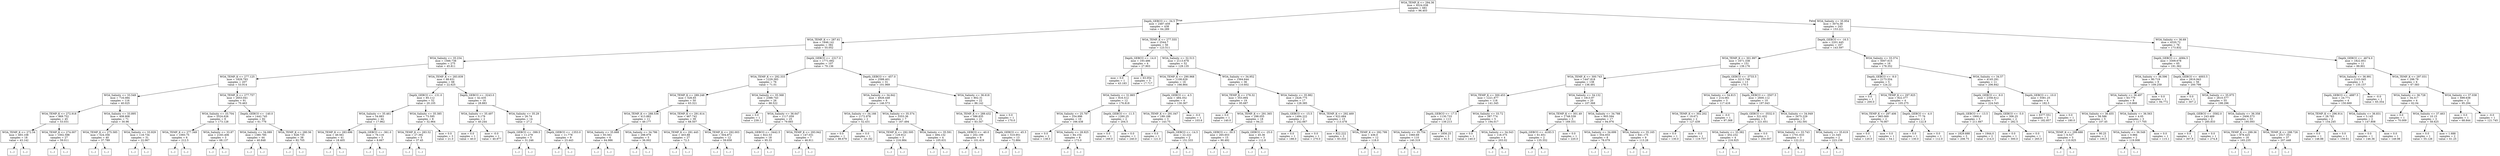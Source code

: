 digraph Tree {
node [shape=box] ;
0 [label="WOA_TEMP_K <= 294.36\nmse = 4524.038\nsamples = 681\nvalue = 96.403"] ;
1 [label="Depth_GEBCO <= -34.5\nmse = 2487.459\nsamples = 438\nvalue = 64.289"] ;
0 -> 1 [labeldistance=2.5, labelangle=45, headlabel="True"] ;
2 [label="WOA_TEMP_K <= 287.61\nmse = 1846.141\nsamples = 382\nvalue = 55.052"] ;
1 -> 2 ;
3 [label="WOA_Salinity <= 35.234\nmse = 1566.738\nsamples = 275\nvalue = 45.811"] ;
2 -> 3 ;
4 [label="WOA_TEMP_K <= 277.125\nmse = 1829.793\nsamples = 207\nvalue = 53.914"] ;
3 -> 4 ;
5 [label="WOA_Salinity <= 33.549\nmse = 716.084\nsamples = 116\nvalue = 40.025"] ;
4 -> 5 ;
6 [label="WOA_TEMP_K <= 272.918\nmse = 869.752\nsamples = 45\nvalue = 53.031"] ;
5 -> 6 ;
7 [label="WOA_TEMP_K <= 272.54\nmse = 493.108\nsamples = 18\nvalue = 43.142"] ;
6 -> 7 ;
8 [label="(...)"] ;
7 -> 8 ;
23 [label="(...)"] ;
7 -> 23 ;
26 [label="WOA_TEMP_K <= 274.007\nmse = 1002.598\nsamples = 27\nvalue = 59.011"] ;
6 -> 26 ;
27 [label="(...)"] ;
26 -> 27 ;
40 [label="(...)"] ;
26 -> 40 ;
43 [label="WOA_Salinity <= 33.895\nmse = 408.908\nsamples = 71\nvalue = 30.96"] ;
5 -> 43 ;
44 [label="WOA_TEMP_K <= 275.585\nmse = 524.356\nsamples = 40\nvalue = 37.789"] ;
43 -> 44 ;
45 [label="(...)"] ;
44 -> 45 ;
114 [label="(...)"] ;
44 -> 114 ;
121 [label="WOA_Salinity <= 33.929\nmse = 118.734\nsamples = 31\nvalue = 22.067"] ;
43 -> 121 ;
122 [label="(...)"] ;
121 -> 122 ;
147 [label="(...)"] ;
121 -> 147 ;
180 [label="WOA_TEMP_K <= 277.757\nmse = 2653.041\nsamples = 91\nvalue = 70.463"] ;
4 -> 180 ;
181 [label="WOA_Salinity <= 33.704\nmse = 5524.626\nsamples = 9\nvalue = 173.128"] ;
180 -> 181 ;
182 [label="WOA_TEMP_K <= 277.349\nmse = 1093.75\nsamples = 6\nvalue = 212.5"] ;
181 -> 182 ;
183 [label="(...)"] ;
182 -> 183 ;
184 [label="(...)"] ;
182 -> 184 ;
189 [label="WOA_Salinity <= 33.87\nmse = 2183.406\nsamples = 3\nvalue = 68.137"] ;
181 -> 189 ;
190 [label="(...)"] ;
189 -> 190 ;
193 [label="(...)"] ;
189 -> 193 ;
194 [label="Depth_GEBCO <= -140.0\nmse = 1442.745\nsamples = 82\nvalue = 61.776"] ;
180 -> 194 ;
195 [label="WOA_Salinity <= 34.089\nmse = 1380.785\nsamples = 44\nvalue = 40.848"] ;
194 -> 195 ;
196 [label="(...)"] ;
195 -> 196 ;
231 [label="(...)"] ;
195 -> 231 ;
280 [label="WOA_TEMP_K <= 280.56\nmse = 628.735\nsamples = 38\nvalue = 82.705"] ;
194 -> 280 ;
281 [label="(...)"] ;
280 -> 281 ;
286 [label="(...)"] ;
280 -> 286 ;
339 [label="WOA_TEMP_K <= 283.839\nmse = 88.631\nsamples = 68\nvalue = 22.625"] ;
3 -> 339 ;
340 [label="Depth_GEBCO <= -131.0\nmse = 85.112\nsamples = 52\nvalue = 20.105"] ;
339 -> 340 ;
341 [label="WOA_Salinity <= 35.461\nmse = 54.883\nsamples = 44\nvalue = 17.962"] ;
340 -> 341 ;
342 [label="WOA_TEMP_K <= 283.696\nmse = 49.561\nsamples = 41\nvalue = 18.405"] ;
341 -> 342 ;
343 [label="(...)"] ;
342 -> 343 ;
374 [label="(...)"] ;
342 -> 374 ;
375 [label="Depth_GEBCO <= -361.0\nmse = 76.116\nsamples = 3\nvalue = 8.667"] ;
341 -> 375 ;
376 [label="(...)"] ;
375 -> 376 ;
377 [label="(...)"] ;
375 -> 377 ;
380 [label="WOA_Salinity <= 35.385\nmse = 73.595\nsamples = 8\nvalue = 32.964"] ;
340 -> 380 ;
381 [label="WOA_TEMP_K <= 283.52\nmse = 27.392\nsamples = 5\nvalue = 37.45"] ;
380 -> 381 ;
382 [label="(...)"] ;
381 -> 382 ;
389 [label="(...)"] ;
381 -> 389 ;
390 [label="mse = 0.0\nsamples = 3\nvalue = 21.0"] ;
380 -> 390 ;
391 [label="Depth_GEBCO <= -3243.0\nmse = 42.435\nsamples = 16\nvalue = 28.883"] ;
339 -> 391 ;
392 [label="WOA_Salinity <= 35.497\nmse = 0.179\nsamples = 2\nvalue = 40.244"] ;
391 -> 392 ;
393 [label="mse = 0.0\nsamples = 1\nvalue = 40.0"] ;
392 -> 393 ;
394 [label="mse = -0.0\nsamples = 1\nvalue = 40.977"] ;
392 -> 394 ;
395 [label="WOA_Salinity <= 35.29\nmse = 26.74\nsamples = 14\nvalue = 27.2"] ;
391 -> 395 ;
396 [label="Depth_GEBCO <= -399.5\nmse = 11.279\nsamples = 5\nvalue = 31.246"] ;
395 -> 396 ;
397 [label="(...)"] ;
396 -> 397 ;
400 [label="(...)"] ;
396 -> 400 ;
401 [label="Depth_GEBCO <= -1353.0\nmse = 11.778\nsamples = 9\nvalue = 23.443"] ;
395 -> 401 ;
402 [label="(...)"] ;
401 -> 402 ;
409 [label="(...)"] ;
401 -> 409 ;
412 [label="Depth_GEBCO <= -2317.0\nmse = 1771.692\nsamples = 107\nvalue = 79.136"] ;
2 -> 412 ;
413 [label="WOA_TEMP_K <= 292.333\nmse = 1229.393\nsamples = 76\nvalue = 71.01"] ;
412 -> 413 ;
414 [label="WOA_TEMP_K <= 289.248\nmse = 526.65\nsamples = 50\nvalue = 63.321"] ;
413 -> 414 ;
415 [label="WOA_TEMP_K <= 288.536\nmse = 413.882\nsamples = 11\nvalue = 49.177"] ;
414 -> 415 ;
416 [label="WOA_Salinity <= 35.668\nmse = 93.561\nsamples = 6\nvalue = 64.986"] ;
415 -> 416 ;
417 [label="(...)"] ;
416 -> 417 ;
422 [label="(...)"] ;
416 -> 422 ;
425 [label="WOA_Salinity <= 34.786\nmse = 298.979\nsamples = 5\nvalue = 36.002"] ;
415 -> 425 ;
426 [label="(...)"] ;
425 -> 426 ;
427 [label="(...)"] ;
425 -> 427 ;
434 [label="WOA_TEMP_K <= 291.614\nmse = 467.742\nsamples = 39\nvalue = 68.507"] ;
414 -> 434 ;
435 [label="WOA_TEMP_K <= 291.445\nmse = 403.88\nsamples = 27\nvalue = 72.3"] ;
434 -> 435 ;
436 [label="(...)"] ;
435 -> 436 ;
475 [label="(...)"] ;
435 -> 475 ;
476 [label="WOA_TEMP_K <= 292.003\nmse = 504.872\nsamples = 12\nvalue = 59.658"] ;
434 -> 476 ;
477 [label="(...)"] ;
476 -> 477 ;
484 [label="(...)"] ;
476 -> 484 ;
493 [label="WOA_Salinity <= 35.368\nmse = 2388.743\nsamples = 26\nvalue = 88.522"] ;
413 -> 493 ;
494 [label="mse = 0.0\nsamples = 1\nvalue = 239.1"] ;
493 -> 494 ;
495 [label="WOA_Salinity <= 36.647\nmse = 1117.059\nsamples = 25\nvalue = 79.665"] ;
493 -> 495 ;
496 [label="Depth_GEBCO <= -3442.5\nmse = 822.53\nsamples = 18\nvalue = 95.33"] ;
495 -> 496 ;
497 [label="(...)"] ;
496 -> 497 ;
518 [label="(...)"] ;
496 -> 518 ;
523 [label="WOA_TEMP_K <= 293.942\nmse = 147.031\nsamples = 7\nvalue = 46.911"] ;
495 -> 523 ;
524 [label="(...)"] ;
523 -> 524 ;
531 [label="(...)"] ;
523 -> 531 ;
536 [label="Depth_GEBCO <= -457.0\nmse = 2588.401\nsamples = 31\nvalue = 101.969"] ;
412 -> 536 ;
537 [label="WOA_Salinity <= 34.842\nmse = 4926.448\nsamples = 9\nvalue = 146.573"] ;
536 -> 537 ;
538 [label="WOA_Salinity <= 34.166\nmse = 1172.978\nsamples = 2\nvalue = 52.431"] ;
537 -> 538 ;
539 [label="mse = 0.0\nsamples = 1\nvalue = 86.679"] ;
538 -> 539 ;
540 [label="mse = 0.0\nsamples = 1\nvalue = 18.182"] ;
538 -> 540 ;
541 [label="WOA_Salinity <= 35.574\nmse = 3353.36\nsamples = 7\nvalue = 167.494"] ;
537 -> 541 ;
542 [label="WOA_TEMP_K <= 292.595\nmse = 129.912\nsamples = 3\nvalue = 216.984"] ;
541 -> 542 ;
543 [label="(...)"] ;
542 -> 543 ;
546 [label="(...)"] ;
542 -> 546 ;
547 [label="WOA_Salinity <= 35.591\nmse = 494.132\nsamples = 4\nvalue = 105.631"] ;
541 -> 547 ;
548 [label="(...)"] ;
547 -> 548 ;
549 [label="(...)"] ;
547 -> 549 ;
550 [label="WOA_Salinity <= 36.618\nmse = 802.31\nsamples = 22\nvalue = 86.142"] ;
536 -> 550 ;
551 [label="WOA_TEMP_K <= 289.432\nmse = 586.835\nsamples = 21\nvalue = 83.347"] ;
550 -> 551 ;
552 [label="Depth_GEBCO <= -40.0\nmse = 202.199\nsamples = 8\nvalue = 101.419"] ;
551 -> 552 ;
553 [label="(...)"] ;
552 -> 553 ;
564 [label="(...)"] ;
552 -> 564 ;
567 [label="Depth_GEBCO <= -45.5\nmse = 510.951\nsamples = 13\nvalue = 72.884"] ;
551 -> 567 ;
568 [label="(...)"] ;
567 -> 568 ;
587 [label="(...)"] ;
567 -> 587 ;
592 [label="mse = 0.0\nsamples = 1\nvalue = 170.0"] ;
550 -> 592 ;
593 [label="WOA_TEMP_K <= 277.555\nmse = 2544.7\nsamples = 56\nvalue = 123.511"] ;
1 -> 593 ;
594 [label="Depth_GEBCO <= -14.0\nmse = 193.486\nsamples = 4\nvalue = 27.903"] ;
593 -> 594 ;
595 [label="mse = 0.0\nsamples = 1\nvalue = 43.183"] ;
594 -> 595 ;
596 [label="mse = 63.054\nsamples = 3\nvalue = 17.717"] ;
594 -> 596 ;
597 [label="WOA_Salinity <= 32.513\nmse = 2113.678\nsamples = 52\nvalue = 129.135"] ;
593 -> 597 ;
598 [label="WOA_TEMP_K <= 290.968\nmse = 1108.629\nsamples = 16\nvalue = 166.864"] ;
597 -> 598 ;
599 [label="WOA_Salinity <= 31.865\nmse = 816.512\nsamples = 12\nvalue = 176.818"] ;
598 -> 599 ;
600 [label="WOA_Salinity <= 25.787\nmse = 254.996\nsamples = 10\nvalue = 166.438"] ;
599 -> 600 ;
601 [label="mse = 0.0\nsamples = 2\nvalue = 138.0"] ;
600 -> 601 ;
602 [label="WOA_Salinity <= 28.925\nmse = 84.154\nsamples = 8\nvalue = 173.0"] ;
600 -> 602 ;
603 [label="(...)"] ;
602 -> 603 ;
604 [label="(...)"] ;
602 -> 604 ;
617 [label="Depth_GEBCO <= -11.5\nmse = 1260.25\nsamples = 2\nvalue = 204.5"] ;
599 -> 617 ;
618 [label="mse = 0.0\nsamples = 1\nvalue = 169.0"] ;
617 -> 618 ;
619 [label="mse = 0.0\nsamples = 1\nvalue = 240.0"] ;
617 -> 619 ;
620 [label="Depth_GEBCO <= -4.5\nmse = 484.352\nsamples = 4\nvalue = 130.367"] ;
598 -> 620 ;
621 [label="WOA_TEMP_K <= 291.047\nmse = 189.188\nsamples = 3\nvalue = 143.75"] ;
620 -> 621 ;
622 [label="mse = 0.0\nsamples = 1\nvalue = 121.0"] ;
621 -> 622 ;
623 [label="Depth_GEBCO <= -14.5\nmse = 22.222\nsamples = 2\nvalue = 151.333"] ;
621 -> 623 ;
624 [label="(...)"] ;
623 -> 624 ;
625 [label="(...)"] ;
623 -> 625 ;
626 [label="mse = -0.0\nsamples = 1\nvalue = 103.6"] ;
620 -> 626 ;
627 [label="WOA_Salinity <= 34.952\nmse = 1564.644\nsamples = 36\nvalue = 110.602"] ;
597 -> 627 ;
628 [label="WOA_TEMP_K <= 278.32\nmse = 353.894\nsamples = 19\nvalue = 95.687"] ;
627 -> 628 ;
629 [label="mse = 0.0\nsamples = 1\nvalue = 140.0"] ;
628 -> 629 ;
630 [label="WOA_TEMP_K <= 291.365\nmse = 298.055\nsamples = 18\nvalue = 94.21"] ;
628 -> 630 ;
631 [label="Depth_GEBCO <= -30.5\nmse = 265.653\nsamples = 15\nvalue = 90.492"] ;
630 -> 631 ;
632 [label="(...)"] ;
631 -> 632 ;
639 [label="(...)"] ;
631 -> 639 ;
660 [label="Depth_GEBCO <= -25.0\nmse = 45.36\nsamples = 3\nvalue = 112.8"] ;
630 -> 660 ;
661 [label="(...)"] ;
660 -> 661 ;
662 [label="(...)"] ;
660 -> 662 ;
665 [label="WOA_Salinity <= 35.982\nmse = 2426.775\nsamples = 17\nvalue = 128.385"] ;
627 -> 665 ;
666 [label="Depth_GEBCO <= -15.5\nmse = 1494.222\nsamples = 2\nvalue = 242.667"] ;
665 -> 666 ;
667 [label="mse = 0.0\nsamples = 1\nvalue = 188.0"] ;
666 -> 667 ;
668 [label="mse = 0.0\nsamples = 1\nvalue = 270.0"] ;
666 -> 668 ;
669 [label="WOA_TEMP_K <= 292.469\nmse = 622.684\nsamples = 15\nvalue = 113.478"] ;
665 -> 669 ;
670 [label="mse = 822.222\nsamples = 3\nvalue = 83.333"] ;
669 -> 670 ;
671 [label="WOA_TEMP_K <= 292.799\nmse = 436.0\nsamples = 12\nvalue = 118.0"] ;
669 -> 671 ;
672 [label="(...)"] ;
671 -> 672 ;
679 [label="(...)"] ;
671 -> 679 ;
682 [label="WOA_Salinity <= 35.954\nmse = 3074.38\nsamples = 243\nvalue = 153.221"] ;
0 -> 682 [labeldistance=2.5, labelangle=-45, headlabel="False"] ;
683 [label="Depth_GEBCO <= -16.5\nmse = 2201.445\nsamples = 167\nvalue = 143.597"] ;
682 -> 683 ;
684 [label="WOA_TEMP_K <= 301.997\nmse = 1671.338\nsamples = 151\nvalue = 139.176"] ;
683 -> 684 ;
685 [label="WOA_TEMP_K <= 300.743\nmse = 1447.818\nsamples = 138\nvalue = 136.491"] ;
684 -> 685 ;
686 [label="WOA_TEMP_K <= 300.453\nmse = 1221.877\nsamples = 118\nvalue = 141.345"] ;
685 -> 686 ;
687 [label="Depth_GEBCO <= -17.5\nmse = 1130.733\nsamples = 113\nvalue = 139.213"] ;
686 -> 687 ;
688 [label="WOA_Salinity <= 35.754\nmse = 1060.69\nsamples = 110\nvalue = 140.319"] ;
687 -> 688 ;
689 [label="(...)"] ;
688 -> 689 ;
856 [label="(...)"] ;
688 -> 856 ;
865 [label="mse = 1856.25\nsamples = 3\nvalue = 92.5"] ;
687 -> 865 ;
866 [label="WOA_Salinity <= 33.72\nmse = 587.774\nsamples = 5\nvalue = 194.017"] ;
686 -> 866 ;
867 [label="mse = 0.0\nsamples = 1\nvalue = 140.0"] ;
866 -> 867 ;
868 [label="WOA_Salinity <= 34.543\nmse = 118.375\nsamples = 4\nvalue = 203.02"] ;
866 -> 868 ;
869 [label="(...)"] ;
868 -> 869 ;
872 [label="(...)"] ;
868 -> 872 ;
873 [label="WOA_Salinity <= 34.132\nmse = 1813.97\nsamples = 20\nvalue = 107.368"] ;
685 -> 873 ;
874 [label="WOA_TEMP_K <= 301.49\nmse = 1748.539\nsamples = 3\nvalue = 169.331"] ;
873 -> 874 ;
875 [label="Depth_GEBCO <= -4183.5\nmse = 61.651\nsamples = 2\nvalue = 135.552"] ;
874 -> 875 ;
876 [label="(...)"] ;
875 -> 876 ;
877 [label="(...)"] ;
875 -> 877 ;
878 [label="mse = 0.0\nsamples = 1\nvalue = 220.0"] ;
874 -> 878 ;
879 [label="WOA_Salinity <= 34.788\nmse = 905.594\nsamples = 17\nvalue = 94.976"] ;
873 -> 879 ;
880 [label="WOA_Salinity <= 34.699\nmse = 554.933\nsamples = 8\nvalue = 78.079"] ;
879 -> 880 ;
881 [label="(...)"] ;
880 -> 881 ;
892 [label="(...)"] ;
880 -> 892 ;
895 [label="WOA_Salinity <= 35.165\nmse = 641.175\nsamples = 9\nvalue = 113.28"] ;
879 -> 895 ;
896 [label="(...)"] ;
895 -> 896 ;
903 [label="(...)"] ;
895 -> 903 ;
912 [label="Depth_GEBCO <= -3733.5\nmse = 3213.748\nsamples = 13\nvalue = 170.5"] ;
684 -> 912 ;
913 [label="WOA_Salinity <= 34.815\nmse = 214.061\nsamples = 3\nvalue = 117.416"] ;
912 -> 913 ;
914 [label="WOA_TEMP_K <= 302.202\nmse = 19.671\nsamples = 2\nvalue = 127.439"] ;
913 -> 914 ;
915 [label="mse = 0.0\nsamples = 1\nvalue = 130.0"] ;
914 -> 915 ;
916 [label="mse = -0.0\nsamples = 1\nvalue = 119.757"] ;
914 -> 916 ;
917 [label="mse = -0.0\nsamples = 1\nvalue = 97.368"] ;
913 -> 917 ;
918 [label="Depth_GEBCO <= -3507.5\nmse = 2600.112\nsamples = 10\nvalue = 197.043"] ;
912 -> 918 ;
919 [label="Depth_GEBCO <= -3532.0\nmse = 521.632\nsamples = 5\nvalue = 221.651"] ;
918 -> 919 ;
920 [label="WOA_Salinity <= 33.382\nmse = 452.232\nsamples = 4\nvalue = 216.925"] ;
919 -> 920 ;
921 [label="(...)"] ;
920 -> 921 ;
922 [label="(...)"] ;
920 -> 922 ;
925 [label="mse = 0.0\nsamples = 1\nvalue = 250.007"] ;
919 -> 925 ;
926 [label="WOA_Salinity <= 34.949\nmse = 3475.229\nsamples = 5\nvalue = 162.591"] ;
918 -> 926 ;
927 [label="WOA_Salinity <= 33.743\nmse = 1701.633\nsamples = 3\nvalue = 122.212"] ;
926 -> 927 ;
928 [label="(...)"] ;
927 -> 928 ;
929 [label="(...)"] ;
927 -> 929 ;
932 [label="WOA_Salinity <= 35.619\nmse = 21.545\nsamples = 2\nvalue = 223.158"] ;
926 -> 932 ;
933 [label="(...)"] ;
932 -> 933 ;
934 [label="(...)"] ;
932 -> 934 ;
935 [label="WOA_Salinity <= 33.374\nmse = 5007.615\nsamples = 16\nvalue = 178.352"] ;
683 -> 935 ;
936 [label="Depth_GEBCO <= -9.0\nmse = 2173.554\nsamples = 5\nvalue = 124.22"] ;
935 -> 936 ;
937 [label="mse = 0.0\nsamples = 1\nvalue = 200.0"] ;
936 -> 937 ;
938 [label="WOA_TEMP_K <= 297.925\nmse = 922.377\nsamples = 4\nvalue = 105.275"] ;
936 -> 938 ;
939 [label="WOA_TEMP_K <= 297.406\nmse = 965.069\nsamples = 2\nvalue = 76.067"] ;
938 -> 939 ;
940 [label="mse = 0.0\nsamples = 1\nvalue = 120.0"] ;
939 -> 940 ;
941 [label="mse = 0.0\nsamples = 1\nvalue = 54.1"] ;
939 -> 941 ;
942 [label="Depth_GEBCO <= -4.0\nmse = 77.76\nsamples = 2\nvalue = 122.8"] ;
938 -> 942 ;
943 [label="mse = 0.0\nsamples = 1\nvalue = 130.0"] ;
942 -> 943 ;
944 [label="mse = 0.0\nsamples = 1\nvalue = 112.0"] ;
942 -> 944 ;
945 [label="WOA_Salinity <= 34.57\nmse = 4145.291\nsamples = 11\nvalue = 206.842"] ;
935 -> 945 ;
946 [label="Depth_GEBCO <= -9.0\nmse = 2356.612\nsamples = 7\nvalue = 224.545"] ;
945 -> 946 ;
947 [label="Depth_GEBCO <= -13.5\nmse = 1900.0\nsamples = 5\nvalue = 211.667"] ;
946 -> 947 ;
948 [label="mse = 1829.688\nsamples = 3\nvalue = 208.75"] ;
947 -> 948 ;
949 [label="mse = 1944.0\nsamples = 2\nvalue = 214.0"] ;
947 -> 949 ;
950 [label="Depth_GEBCO <= -5.0\nmse = 306.25\nsamples = 2\nvalue = 282.5"] ;
946 -> 950 ;
951 [label="mse = 0.0\nsamples = 1\nvalue = 300.0"] ;
950 -> 951 ;
952 [label="mse = 0.0\nsamples = 1\nvalue = 265.0"] ;
950 -> 952 ;
953 [label="Depth_GEBCO <= -10.0\nmse = 5581.25\nsamples = 4\nvalue = 182.5"] ;
945 -> 953 ;
954 [label="mse = 6377.551\nsamples = 3\nvalue = 182.857"] ;
953 -> 954 ;
955 [label="mse = 0.0\nsamples = 1\nvalue = 180.0"] ;
953 -> 955 ;
956 [label="WOA_Salinity <= 36.69\nmse = 4320.72\nsamples = 76\nvalue = 173.832"] ;
682 -> 956 ;
957 [label="Depth_GEBCO <= -4084.5\nmse = 3309.678\nsamples = 65\nvalue = 191.362"] ;
956 -> 957 ;
958 [label="WOA_Salinity <= 36.596\nmse = 80.719\nsamples = 9\nvalue = 109.259"] ;
957 -> 958 ;
959 [label="WOA_Salinity <= 36.497\nmse = 63.779\nsamples = 8\nvalue = 110.868"] ;
958 -> 959 ;
960 [label="WOA_Salinity <= 36.455\nmse = 58.586\nsamples = 5\nvalue = 107.45"] ;
959 -> 960 ;
961 [label="WOA_TEMP_K <= 299.688\nmse = 6.527\nsamples = 3\nvalue = 110.925"] ;
960 -> 961 ;
962 [label="(...)"] ;
961 -> 962 ;
963 [label="(...)"] ;
961 -> 963 ;
966 [label="mse = 90.25\nsamples = 2\nvalue = 100.5"] ;
960 -> 966 ;
967 [label="WOA_Salinity <= 36.563\nmse = 4.05\nsamples = 3\nvalue = 117.705"] ;
959 -> 967 ;
968 [label="WOA_Salinity <= 36.549\nmse = 0.984\nsamples = 2\nvalue = 119.008"] ;
967 -> 968 ;
969 [label="(...)"] ;
968 -> 969 ;
970 [label="(...)"] ;
968 -> 970 ;
971 [label="mse = 0.0\nsamples = 1\nvalue = 115.1"] ;
967 -> 971 ;
972 [label="mse = 0.0\nsamples = 1\nvalue = 94.772"] ;
958 -> 972 ;
973 [label="Depth_GEBCO <= -4003.5\nmse = 2816.943\nsamples = 56\nvalue = 200.799"] ;
957 -> 973 ;
974 [label="mse = 0.0\nsamples = 1\nvalue = 307.2"] ;
973 -> 974 ;
975 [label="WOA_Salinity <= 35.975\nmse = 2610.577\nsamples = 55\nvalue = 198.296"] ;
973 -> 975 ;
976 [label="Depth_GEBCO <= -3582.0\nmse = 243.469\nsamples = 2\nvalue = 285.833"] ;
975 -> 976 ;
977 [label="mse = 0.0\nsamples = 1\nvalue = 307.9"] ;
976 -> 977 ;
978 [label="mse = 0.0\nsamples = 1\nvalue = 274.8"] ;
976 -> 978 ;
979 [label="WOA_Salinity <= 36.358\nmse = 2406.573\nsamples = 53\nvalue = 195.093"] ;
975 -> 979 ;
980 [label="WOA_TEMP_K <= 299.36\nmse = 878.425\nsamples = 16\nvalue = 165.235"] ;
979 -> 980 ;
981 [label="(...)"] ;
980 -> 981 ;
1000 [label="(...)"] ;
980 -> 1000 ;
1003 [label="WOA_TEMP_K <= 298.726\nmse = 2517.351\nsamples = 37\nvalue = 207.448"] ;
979 -> 1003 ;
1004 [label="(...)"] ;
1003 -> 1004 ;
1027 [label="(...)"] ;
1003 -> 1027 ;
1044 [label="Depth_GEBCO <= -4674.0\nmse = 1822.851\nsamples = 11\nvalue = 99.901"] ;
956 -> 1044 ;
1045 [label="WOA_Salinity <= 36.991\nmse = 1103.045\nsamples = 5\nvalue = 135.157"] ;
1044 -> 1045 ;
1046 [label="Depth_GEBCO <= -4887.5\nmse = 24.771\nsamples = 4\nvalue = 150.669"] ;
1045 -> 1046 ;
1047 [label="WOA_TEMP_K <= 296.914\nmse = 28.783\nsamples = 2\nvalue = 154.245"] ;
1046 -> 1047 ;
1048 [label="mse = 0.0\nsamples = 1\nvalue = 148.88"] ;
1047 -> 1048 ;
1049 [label="mse = 0.0\nsamples = 1\nvalue = 159.61"] ;
1047 -> 1049 ;
1050 [label="WOA_Salinity <= 36.831\nmse = 3.145\nsamples = 2\nvalue = 147.808"] ;
1046 -> 1050 ;
1051 [label="mse = 0.0\nsamples = 1\nvalue = 146.36"] ;
1050 -> 1051 ;
1052 [label="mse = 0.0\nsamples = 1\nvalue = 149.98"] ;
1050 -> 1052 ;
1053 [label="mse = -0.0\nsamples = 1\nvalue = 65.354"] ;
1045 -> 1053 ;
1054 [label="WOA_TEMP_K <= 297.031\nmse = 298.79\nsamples = 6\nvalue = 67.583"] ;
1044 -> 1054 ;
1055 [label="WOA_Salinity <= 36.728\nmse = 34.317\nsamples = 4\nvalue = 62.04"] ;
1054 -> 1055 ;
1056 [label="mse = 0.0\nsamples = 1\nvalue = 70.009"] ;
1055 -> 1056 ;
1057 [label="WOA_Salinity <= 37.463\nmse = 10.15\nsamples = 3\nvalue = 58.625"] ;
1055 -> 1057 ;
1058 [label="mse = 0.0\nsamples = 1\nvalue = 55.126"] ;
1057 -> 1058 ;
1059 [label="mse = 1.688\nsamples = 2\nvalue = 61.25"] ;
1057 -> 1059 ;
1060 [label="WOA_Salinity <= 37.038\nmse = 699.638\nsamples = 2\nvalue = 95.294"] ;
1054 -> 1060 ;
1061 [label="mse = 0.0\nsamples = 1\nvalue = 68.844"] ;
1060 -> 1061 ;
1062 [label="mse = -0.0\nsamples = 1\nvalue = 121.745"] ;
1060 -> 1062 ;
}